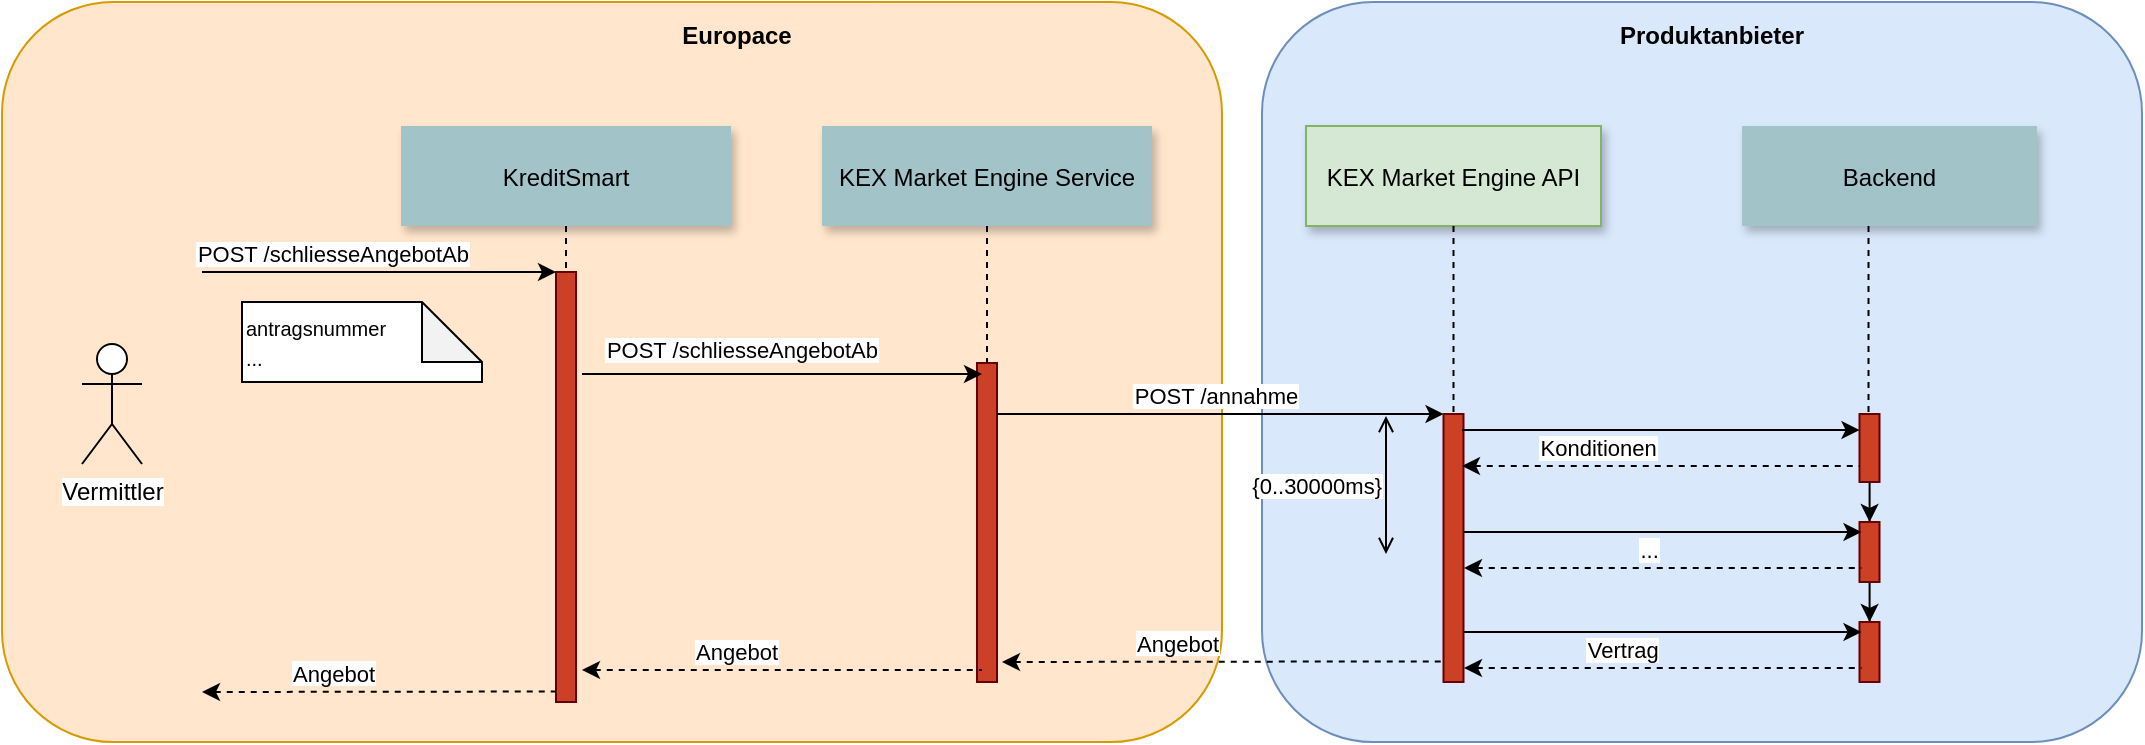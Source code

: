 <mxfile version="13.0.1" type="device"><diagram name="Page-1" id="9361dd3d-8414-5efd-6122-117bd74ce7a7"><mxGraphModel dx="1316" dy="1082" grid="1" gridSize="10" guides="1" tooltips="1" connect="1" arrows="1" fold="1" page="0" pageScale="1.5" pageWidth="826" pageHeight="1169" background="#ffffff" math="0" shadow="0"><root><mxCell id="0"/><mxCell id="1" parent="0"/><mxCell id="6O6FqCyWrVaA6u7yatEr-87" value="&#10;&#10;&#10;&#10;" style="fillColor=#dae8fc;strokeColor=#6c8ebf;rounded=1;" vertex="1" parent="1"><mxGeometry x="780" y="170" width="440" height="370" as="geometry"/></mxCell><mxCell id="69" value="" style="fillColor=#ffe6cc;strokeColor=#d79b00;rounded=1;" parent="1" vertex="1"><mxGeometry x="150" y="170" width="610" height="370" as="geometry"/></mxCell><mxCell id="ghdpzcD-8s37h2D5V5YD-120" value="" style="fillColor=#CC4125;strokeColor=#660000" parent="1" vertex="1"><mxGeometry x="427" y="305" width="10" height="215" as="geometry"/></mxCell><mxCell id="7" value="KreditSmart" style="shadow=1;fillColor=#A2C4C9;strokeColor=none" parent="1" vertex="1"><mxGeometry x="349.5" y="232" width="165" height="50" as="geometry"/></mxCell><mxCell id="8" value="" style="edgeStyle=none;endArrow=none;dashed=1;entryX=0.5;entryY=0;entryDx=0;entryDy=0;" parent="1" source="7" target="ghdpzcD-8s37h2D5V5YD-120" edge="1"><mxGeometry x="486.335" y="66" width="100" height="100" as="geometry"><mxPoint x="561.259" y="11" as="sourcePoint"/><mxPoint x="430.75" y="51" as="targetPoint"/></mxGeometry></mxCell><mxCell id="ghdpzcD-8s37h2D5V5YD-93" value="" style="fillColor=#CC4125;strokeColor=#660000" parent="1" vertex="1"><mxGeometry x="637.5" y="350.5" width="10" height="159.5" as="geometry"/></mxCell><mxCell id="ghdpzcD-8s37h2D5V5YD-94" value="POST /schliesseAngebotAb" style="edgeStyle=none;verticalLabelPosition=top;verticalAlign=bottom;labelPosition=left;align=right;" parent="1" edge="1"><mxGeometry y="3" width="100" height="100" as="geometry"><mxPoint x="440" y="356" as="sourcePoint"/><mxPoint x="640" y="356" as="targetPoint"/><mxPoint x="50" y="-3" as="offset"/></mxGeometry></mxCell><mxCell id="ghdpzcD-8s37h2D5V5YD-97" value="KEX Market Engine Service" style="shadow=1;fillColor=#A2C4C9;strokeColor=none;" parent="1" vertex="1"><mxGeometry x="560" y="232" width="165" height="50" as="geometry"/></mxCell><mxCell id="ghdpzcD-8s37h2D5V5YD-98" value="" style="edgeStyle=none;endArrow=none;dashed=1;entryX=0.5;entryY=0;entryDx=0;entryDy=0;" parent="1" source="ghdpzcD-8s37h2D5V5YD-97" target="ghdpzcD-8s37h2D5V5YD-93" edge="1"><mxGeometry x="539.835" y="384" width="100" height="100" as="geometry"><mxPoint x="614.759" y="329" as="sourcePoint"/><mxPoint x="643.5" y="317" as="targetPoint"/></mxGeometry></mxCell><mxCell id="ghdpzcD-8s37h2D5V5YD-99" value="Angebot" style="edgeStyle=none;verticalLabelPosition=top;verticalAlign=bottom;labelPosition=left;align=right;endArrow=none;startArrow=classic;dashed=1;" parent="1" edge="1"><mxGeometry x="653" y="404.259" width="100" height="100" as="geometry"><mxPoint x="440" y="504" as="sourcePoint"/><mxPoint x="640" y="504" as="targetPoint"/></mxGeometry></mxCell><mxCell id="ghdpzcD-8s37h2D5V5YD-104" value="" style="fillColor=#CC4125;strokeColor=#660000" parent="1" vertex="1"><mxGeometry x="870.75" y="376" width="10" height="134" as="geometry"/></mxCell><UserObject label="KEX Market Engine API " link="https://github.com/europace/kex-market-engine-api" id="ghdpzcD-8s37h2D5V5YD-105"><mxCell style="shadow=1;fillColor=#d5e8d4;strokeColor=#82b366;" parent="1" vertex="1"><mxGeometry x="802" y="232" width="147.5" height="50" as="geometry"/></mxCell></UserObject><mxCell id="ghdpzcD-8s37h2D5V5YD-106" value="" style="edgeStyle=none;endArrow=none;dashed=1" parent="1" source="ghdpzcD-8s37h2D5V5YD-105" target="ghdpzcD-8s37h2D5V5YD-104" edge="1"><mxGeometry x="836.488" y="367" width="100" height="100" as="geometry"><mxPoint x="896.653" y="302" as="sourcePoint"/><mxPoint x="896.653" y="452" as="targetPoint"/></mxGeometry></mxCell><mxCell id="ghdpzcD-8s37h2D5V5YD-113" value="{0..30000ms}" style="edgeStyle=elbowEdgeStyle;elbow=horizontal;startArrow=open;endArrow=open;labelPosition=left;align=right" parent="1" edge="1"><mxGeometry x="722.447" y="377.997" width="100" height="100" as="geometry"><mxPoint x="842" y="377" as="sourcePoint"/><mxPoint x="842" y="446" as="targetPoint"/></mxGeometry></mxCell><mxCell id="ghdpzcD-8s37h2D5V5YD-114" value="Vermittler" style="shape=umlActor;verticalLabelPosition=bottom;labelBackgroundColor=#ffffff;verticalAlign=top;html=1;" parent="1" vertex="1"><mxGeometry x="190" y="341" width="30" height="60" as="geometry"/></mxCell><mxCell id="ghdpzcD-8s37h2D5V5YD-122" value="POST /schliesseAngebotAb" style="edgeStyle=none;verticalLabelPosition=top;verticalAlign=bottom;labelPosition=left;align=right;" parent="1" edge="1"><mxGeometry x="190" width="100" height="100" as="geometry"><mxPoint x="250" y="305" as="sourcePoint"/><mxPoint x="427" y="305" as="targetPoint"/><mxPoint x="47" as="offset"/></mxGeometry></mxCell><mxCell id="ghdpzcD-8s37h2D5V5YD-125" value="POST /annahme" style="edgeStyle=none;verticalLabelPosition=top;verticalAlign=bottom;labelPosition=left;align=right;entryX=0;entryY=0;entryDx=0;entryDy=0;" parent="1" edge="1" target="ghdpzcD-8s37h2D5V5YD-104"><mxGeometry width="100" height="100" as="geometry"><mxPoint x="647.5" y="376" as="sourcePoint"/><mxPoint x="851.25" y="376.004" as="targetPoint"/><mxPoint x="41" as="offset"/></mxGeometry></mxCell><mxCell id="ghdpzcD-8s37h2D5V5YD-126" value="Angebot" style="edgeStyle=none;verticalLabelPosition=top;verticalAlign=bottom;labelPosition=left;align=right;endArrow=none;startArrow=classic;dashed=1;entryX=0.025;entryY=0.925;entryDx=0;entryDy=0;entryPerimeter=0;" parent="1" edge="1"><mxGeometry x="743.25" y="358.259" width="100" height="100" as="geometry"><mxPoint x="650" y="500" as="sourcePoint"/><mxPoint x="871" y="499.7" as="targetPoint"/></mxGeometry></mxCell><mxCell id="ghdpzcD-8s37h2D5V5YD-127" value="Angebot" style="edgeStyle=none;verticalLabelPosition=top;verticalAlign=bottom;labelPosition=left;align=right;endArrow=none;startArrow=classic;dashed=1;" parent="1" edge="1"><mxGeometry x="337" y="414.759" width="100" height="100" as="geometry"><mxPoint x="250" y="515" as="sourcePoint"/><mxPoint x="427" y="514.759" as="targetPoint"/></mxGeometry></mxCell><mxCell id="ghdpzcD-8s37h2D5V5YD-164" value="Europace" style="rounded=1;fontStyle=1;fillColor=#ffe6cc;strokeColor=none;" parent="1" vertex="1"><mxGeometry x="442.5" y="171" width="150" height="30" as="geometry"/></mxCell><mxCell id="-3UnKIoZzwfYosGqWNdV-88" value="&lt;font style=&quot;font-size: 10px&quot;&gt;antragsnummer&lt;br&gt;...&lt;/font&gt;" style="shape=note;whiteSpace=wrap;html=1;backgroundOutline=1;darkOpacity=0.05;align=left;" parent="1" vertex="1"><mxGeometry x="270" y="320" width="120" height="40" as="geometry"/></mxCell><mxCell id="6O6FqCyWrVaA6u7yatEr-88" value="Produktanbieter" style="rounded=1;fontStyle=1;fillColor=#dae8fc;strokeColor=none;" vertex="1" parent="1"><mxGeometry x="930" y="171" width="150" height="30" as="geometry"/></mxCell><UserObject label="Backend" link="https://github.com/europace/kex-market-engine-api" id="6O6FqCyWrVaA6u7yatEr-89"><mxCell style="shadow=1;fillColor=#A2C4C9;strokeColor=none;" vertex="1" parent="1"><mxGeometry x="1020" y="232" width="147.5" height="50" as="geometry"/></mxCell></UserObject><mxCell id="6O6FqCyWrVaA6u7yatEr-95" value="" style="edgeStyle=orthogonalEdgeStyle;rounded=0;orthogonalLoop=1;jettySize=auto;html=1;" edge="1" parent="1" source="6O6FqCyWrVaA6u7yatEr-90" target="6O6FqCyWrVaA6u7yatEr-94"><mxGeometry relative="1" as="geometry"/></mxCell><mxCell id="6O6FqCyWrVaA6u7yatEr-90" value="" style="fillColor=#CC4125;strokeColor=#660000" vertex="1" parent="1"><mxGeometry x="1078.75" y="376" width="10" height="34" as="geometry"/></mxCell><mxCell id="6O6FqCyWrVaA6u7yatEr-100" value="" style="edgeStyle=orthogonalEdgeStyle;rounded=0;orthogonalLoop=1;jettySize=auto;html=1;" edge="1" parent="1" source="6O6FqCyWrVaA6u7yatEr-94" target="6O6FqCyWrVaA6u7yatEr-99"><mxGeometry relative="1" as="geometry"/></mxCell><mxCell id="6O6FqCyWrVaA6u7yatEr-94" value="" style="fillColor=#CC4125;strokeColor=#660000" vertex="1" parent="1"><mxGeometry x="1078.75" y="430" width="10" height="30" as="geometry"/></mxCell><mxCell id="6O6FqCyWrVaA6u7yatEr-99" value="" style="fillColor=#CC4125;strokeColor=#660000" vertex="1" parent="1"><mxGeometry x="1078.75" y="480" width="10" height="30" as="geometry"/></mxCell><mxCell id="6O6FqCyWrVaA6u7yatEr-92" value="" style="edgeStyle=none;endArrow=none;dashed=1" edge="1" parent="1"><mxGeometry x="1043.988" y="367" width="100" height="100" as="geometry"><mxPoint x="1083.25" y="282" as="sourcePoint"/><mxPoint x="1083.25" y="376.004" as="targetPoint"/></mxGeometry></mxCell><mxCell id="6O6FqCyWrVaA6u7yatEr-93" value="" style="edgeStyle=none;verticalLabelPosition=top;verticalAlign=bottom;labelPosition=left;align=right;entryX=0;entryY=0;entryDx=0;entryDy=0;" edge="1" parent="1"><mxGeometry x="208" y="8" width="100" height="100" as="geometry"><mxPoint x="880" y="384" as="sourcePoint"/><mxPoint x="1078.75" y="384.004" as="targetPoint"/><mxPoint x="41" as="offset"/></mxGeometry></mxCell><mxCell id="6O6FqCyWrVaA6u7yatEr-96" value="Konditionen" style="edgeStyle=none;verticalLabelPosition=top;verticalAlign=bottom;labelPosition=left;align=right;endArrow=none;startArrow=classic;dashed=1;entryX=0.025;entryY=0.925;entryDx=0;entryDy=0;entryPerimeter=0;" edge="1" parent="1"><mxGeometry x="951" y="301.259" width="100" height="100" as="geometry"><mxPoint x="880" y="402" as="sourcePoint"/><mxPoint x="1078.75" y="402.004" as="targetPoint"/></mxGeometry></mxCell><mxCell id="6O6FqCyWrVaA6u7yatEr-97" value="" style="edgeStyle=none;verticalLabelPosition=top;verticalAlign=bottom;labelPosition=left;align=right;entryX=0;entryY=0;entryDx=0;entryDy=0;" edge="1" parent="1"><mxGeometry x="209" y="59" width="100" height="100" as="geometry"><mxPoint x="881" y="435" as="sourcePoint"/><mxPoint x="1079.75" y="435.004" as="targetPoint"/><mxPoint x="41" as="offset"/></mxGeometry></mxCell><mxCell id="6O6FqCyWrVaA6u7yatEr-98" value="..." style="edgeStyle=none;verticalLabelPosition=top;verticalAlign=bottom;labelPosition=left;align=right;endArrow=none;startArrow=classic;dashed=1;entryX=0.025;entryY=0.925;entryDx=0;entryDy=0;entryPerimeter=0;" edge="1" parent="1"><mxGeometry x="952" y="352.259" width="100" height="100" as="geometry"><mxPoint x="881" y="453" as="sourcePoint"/><mxPoint x="1079.75" y="453.004" as="targetPoint"/></mxGeometry></mxCell><mxCell id="6O6FqCyWrVaA6u7yatEr-107" value="" style="edgeStyle=none;verticalLabelPosition=top;verticalAlign=bottom;labelPosition=left;align=right;entryX=0;entryY=0;entryDx=0;entryDy=0;" edge="1" parent="1"><mxGeometry x="209" y="109" width="100" height="100" as="geometry"><mxPoint x="881" y="485" as="sourcePoint"/><mxPoint x="1079.75" y="485.004" as="targetPoint"/><mxPoint x="41" as="offset"/></mxGeometry></mxCell><mxCell id="6O6FqCyWrVaA6u7yatEr-108" value="Vertrag" style="edgeStyle=none;verticalLabelPosition=top;verticalAlign=bottom;labelPosition=left;align=right;endArrow=none;startArrow=classic;dashed=1;entryX=0.025;entryY=0.925;entryDx=0;entryDy=0;entryPerimeter=0;" edge="1" parent="1"><mxGeometry x="952" y="402.259" width="100" height="100" as="geometry"><mxPoint x="881" y="503" as="sourcePoint"/><mxPoint x="1079.75" y="503.004" as="targetPoint"/></mxGeometry></mxCell></root></mxGraphModel></diagram></mxfile>